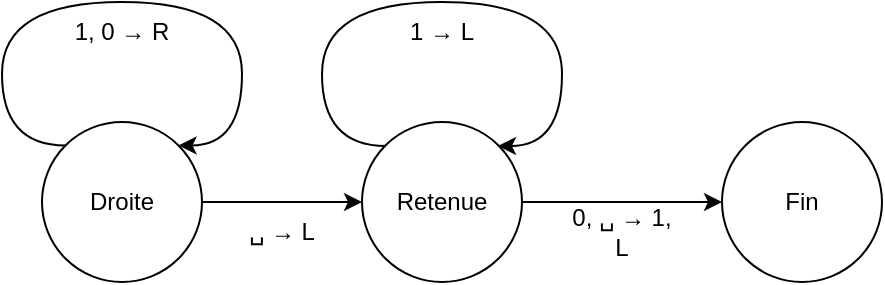 <mxfile version="22.0.3" type="device">
  <diagram name="Page-1" id="nK2WXWRi20c_EiZxqpP3">
    <mxGraphModel dx="1404" dy="926" grid="1" gridSize="10" guides="1" tooltips="1" connect="1" arrows="1" fold="1" page="1" pageScale="1" pageWidth="1654" pageHeight="1169" math="0" shadow="0">
      <root>
        <mxCell id="0" />
        <mxCell id="1" parent="0" />
        <mxCell id="x96Iq67qb-lbHD9PgbYm-14" style="edgeStyle=orthogonalEdgeStyle;curved=1;rounded=0;orthogonalLoop=1;jettySize=auto;html=1;exitX=1;exitY=0.5;exitDx=0;exitDy=0;entryX=0;entryY=0.5;entryDx=0;entryDy=0;" edge="1" parent="1" source="x96Iq67qb-lbHD9PgbYm-1" target="x96Iq67qb-lbHD9PgbYm-2">
          <mxGeometry relative="1" as="geometry" />
        </mxCell>
        <mxCell id="x96Iq67qb-lbHD9PgbYm-1" value="Droite" style="ellipse;whiteSpace=wrap;html=1;aspect=fixed;" vertex="1" parent="1">
          <mxGeometry x="340" y="280" width="80" height="80" as="geometry" />
        </mxCell>
        <mxCell id="x96Iq67qb-lbHD9PgbYm-20" style="edgeStyle=orthogonalEdgeStyle;curved=1;rounded=0;orthogonalLoop=1;jettySize=auto;html=1;exitX=1;exitY=0.5;exitDx=0;exitDy=0;entryX=0;entryY=0.5;entryDx=0;entryDy=0;" edge="1" parent="1" source="x96Iq67qb-lbHD9PgbYm-2" target="x96Iq67qb-lbHD9PgbYm-3">
          <mxGeometry relative="1" as="geometry" />
        </mxCell>
        <mxCell id="x96Iq67qb-lbHD9PgbYm-2" value="Retenue" style="ellipse;whiteSpace=wrap;html=1;aspect=fixed;" vertex="1" parent="1">
          <mxGeometry x="500" y="280" width="80" height="80" as="geometry" />
        </mxCell>
        <mxCell id="x96Iq67qb-lbHD9PgbYm-3" value="Fin" style="ellipse;whiteSpace=wrap;html=1;aspect=fixed;" vertex="1" parent="1">
          <mxGeometry x="680" y="280" width="80" height="80" as="geometry" />
        </mxCell>
        <mxCell id="x96Iq67qb-lbHD9PgbYm-10" style="edgeStyle=orthogonalEdgeStyle;curved=1;rounded=0;orthogonalLoop=1;jettySize=auto;html=1;exitX=0;exitY=0;exitDx=0;exitDy=0;entryX=1;entryY=0;entryDx=0;entryDy=0;" edge="1" parent="1" source="x96Iq67qb-lbHD9PgbYm-1" target="x96Iq67qb-lbHD9PgbYm-1">
          <mxGeometry relative="1" as="geometry">
            <Array as="points">
              <mxPoint x="320" y="292" />
              <mxPoint x="320" y="220" />
              <mxPoint x="440" y="220" />
              <mxPoint x="440" y="292" />
            </Array>
          </mxGeometry>
        </mxCell>
        <mxCell id="x96Iq67qb-lbHD9PgbYm-13" value="1, 0&amp;nbsp;→ R" style="text;strokeColor=none;align=center;fillColor=none;html=1;verticalAlign=middle;whiteSpace=wrap;rounded=0;" vertex="1" parent="1">
          <mxGeometry x="350" y="220" width="60" height="30" as="geometry" />
        </mxCell>
        <mxCell id="x96Iq67qb-lbHD9PgbYm-17" value="␣&amp;nbsp;→ L" style="text;strokeColor=none;align=center;fillColor=none;html=1;verticalAlign=middle;whiteSpace=wrap;rounded=0;" vertex="1" parent="1">
          <mxGeometry x="430" y="320" width="60" height="30" as="geometry" />
        </mxCell>
        <mxCell id="x96Iq67qb-lbHD9PgbYm-18" style="edgeStyle=orthogonalEdgeStyle;curved=1;rounded=0;orthogonalLoop=1;jettySize=auto;html=1;exitX=0;exitY=0;exitDx=0;exitDy=0;entryX=1;entryY=0;entryDx=0;entryDy=0;" edge="1" parent="1">
          <mxGeometry relative="1" as="geometry">
            <mxPoint x="512" y="292" as="sourcePoint" />
            <mxPoint x="568" y="292" as="targetPoint" />
            <Array as="points">
              <mxPoint x="480" y="292" />
              <mxPoint x="480" y="220" />
              <mxPoint x="600" y="220" />
              <mxPoint x="600" y="292" />
            </Array>
          </mxGeometry>
        </mxCell>
        <mxCell id="x96Iq67qb-lbHD9PgbYm-19" value="1 → L" style="text;strokeColor=none;align=center;fillColor=none;html=1;verticalAlign=middle;whiteSpace=wrap;rounded=0;" vertex="1" parent="1">
          <mxGeometry x="510" y="220" width="60" height="30" as="geometry" />
        </mxCell>
        <mxCell id="x96Iq67qb-lbHD9PgbYm-21" value="0, ␣&amp;nbsp;→ 1, L" style="text;strokeColor=none;align=center;fillColor=none;html=1;verticalAlign=middle;whiteSpace=wrap;rounded=0;" vertex="1" parent="1">
          <mxGeometry x="600" y="320" width="60" height="30" as="geometry" />
        </mxCell>
      </root>
    </mxGraphModel>
  </diagram>
</mxfile>
